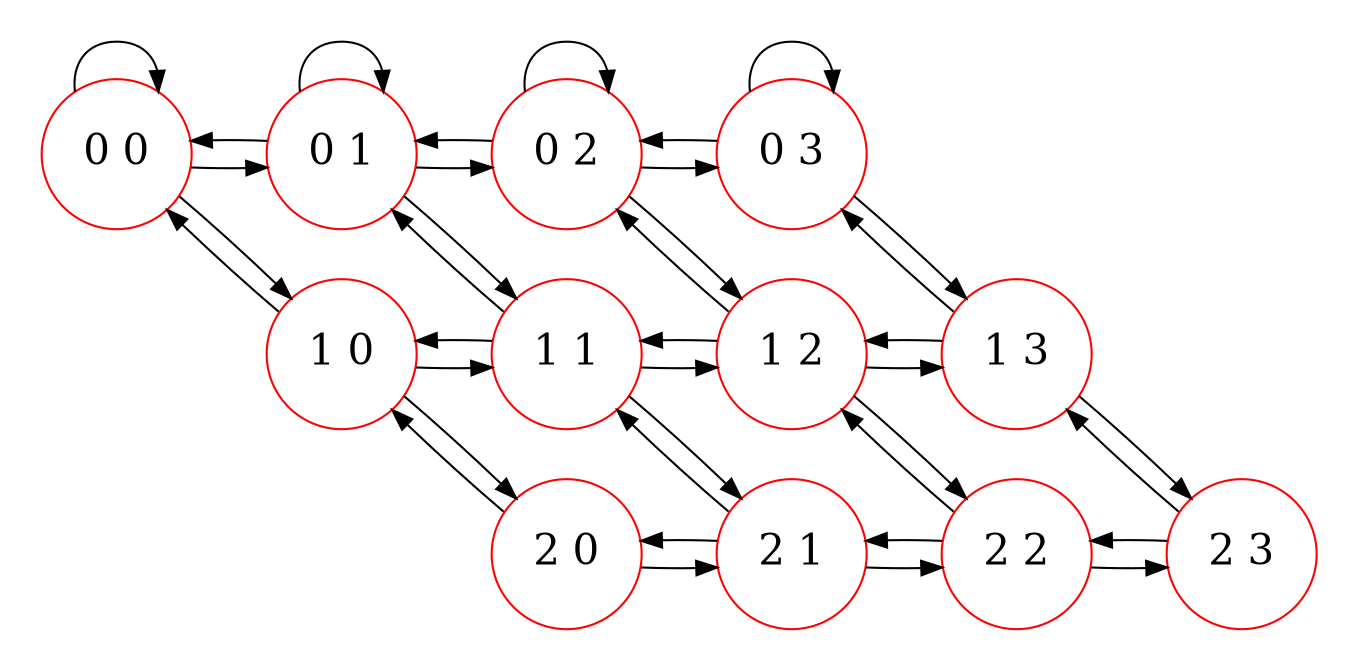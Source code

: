 digraph G1 {
	rankdir=LR;
	node [shape = ellipse, color = "red", height=1, width=1, fontsize="20pt"]; 
    "0 0";
    "0 1";
    "0 2";
    "0 3";
    "1 0";
    "1 1";
    "1 2";
    "1 3";
    "2 0";
    "2 1";
    "2 2";
    "2 3";
    
    subgraph cluster_0{color="white"
    "0 0" -> "0 0"  -> "0 1" -> "0 1" ->  "0 2" -> "0 2" -> "0 3" -> "0 3"
    "0 3" -> "0 2" ->  "0 1" -> "0 0"
    }

    subgraph cluster_1{color="white"
    "1 0" -> "1 1" ->  "1 2" -> "1 3"
    "1 3" -> "1 2" ->  "1 1" -> "1 0"
    }

    subgraph cluster_2{color="white"
    "2 0" -> "2 1" ->  "2 2" -> "2 3"
    "2 3" -> "2 2" ->  "2 1" -> "2 0"
    }

    "0 0" -> "1 0" ->  "2 0" 
    "2 0" ->  "1 0" -> "0 0"

    "0 1" -> "1 1" ->  "2 1" 
    "2 1" ->  "1 1" -> "0 1"

    "0 2" -> "1 2" ->  "2 2"
    "2 2" ->  "1 2" -> "0 2"

    "0 3" -> "1 3" ->  "2 3"
    "2 3" ->  "1 3" -> "0 3"

    
}